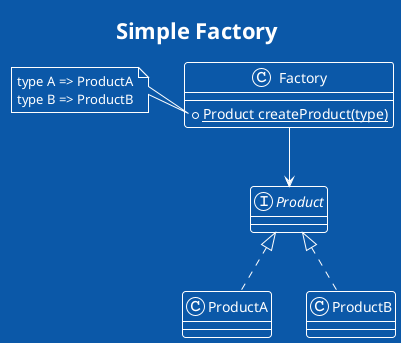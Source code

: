 @startuml SimpleFactory
title Simple Factory
!theme amiga

interface Product
class ProductA implements Product
class ProductB implements Product

class Factory {
  + {static} Product createProduct(type)
}
note left of Factory::createProduct
  type A => ProductA
  type B => ProductB
end note

Factory --> Product

@enduml